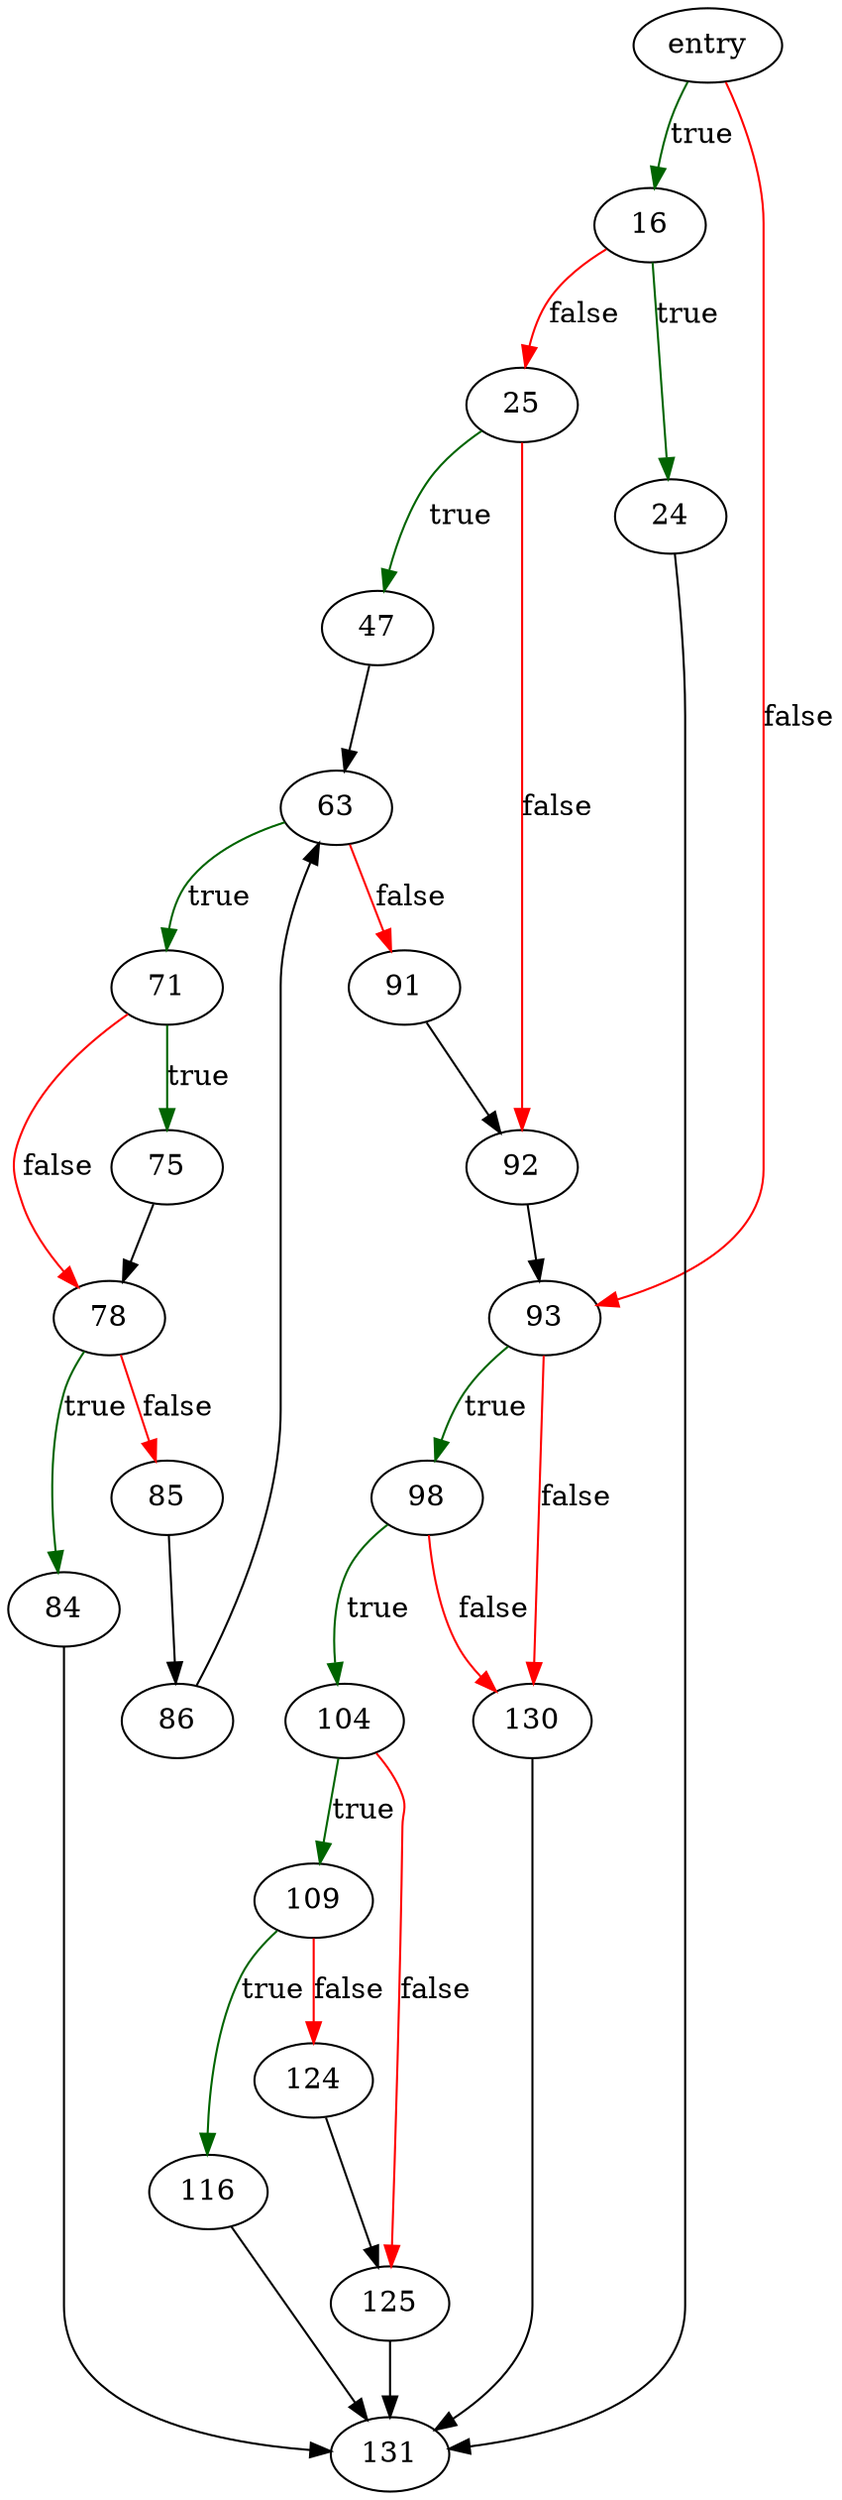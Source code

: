 digraph "fcntlSizeHint" {
	// Node definitions.
	2 [label=entry];
	16;
	24;
	25;
	47;
	63;
	71;
	75;
	78;
	84;
	85;
	86;
	91;
	92;
	93;
	98;
	104;
	109;
	116;
	124;
	125;
	130;
	131;

	// Edge definitions.
	2 -> 16 [
		color=darkgreen
		label=true
	];
	2 -> 93 [
		color=red
		label=false
	];
	16 -> 24 [
		color=darkgreen
		label=true
	];
	16 -> 25 [
		color=red
		label=false
	];
	24 -> 131;
	25 -> 47 [
		color=darkgreen
		label=true
	];
	25 -> 92 [
		color=red
		label=false
	];
	47 -> 63;
	63 -> 71 [
		color=darkgreen
		label=true
	];
	63 -> 91 [
		color=red
		label=false
	];
	71 -> 75 [
		color=darkgreen
		label=true
	];
	71 -> 78 [
		color=red
		label=false
	];
	75 -> 78;
	78 -> 84 [
		color=darkgreen
		label=true
	];
	78 -> 85 [
		color=red
		label=false
	];
	84 -> 131;
	85 -> 86;
	86 -> 63;
	91 -> 92;
	92 -> 93;
	93 -> 98 [
		color=darkgreen
		label=true
	];
	93 -> 130 [
		color=red
		label=false
	];
	98 -> 104 [
		color=darkgreen
		label=true
	];
	98 -> 130 [
		color=red
		label=false
	];
	104 -> 109 [
		color=darkgreen
		label=true
	];
	104 -> 125 [
		color=red
		label=false
	];
	109 -> 116 [
		color=darkgreen
		label=true
	];
	109 -> 124 [
		color=red
		label=false
	];
	116 -> 131;
	124 -> 125;
	125 -> 131;
	130 -> 131;
}